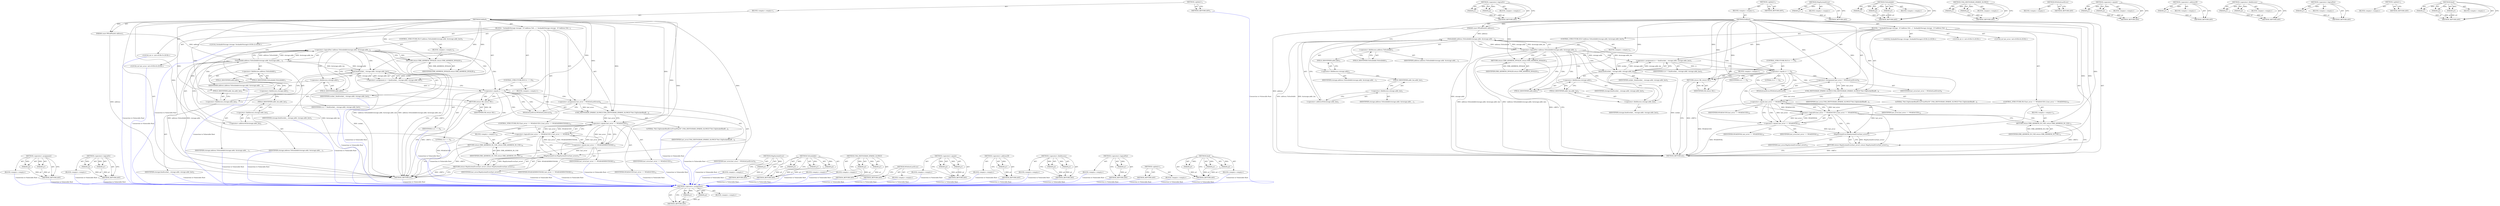 digraph "bind" {
vulnerable_109 [label=<(METHOD,&lt;operator&gt;.assignment)>];
vulnerable_110 [label=<(PARAM,p1)>];
vulnerable_111 [label=<(PARAM,p2)>];
vulnerable_112 [label=<(BLOCK,&lt;empty&gt;,&lt;empty&gt;)>];
vulnerable_113 [label=<(METHOD_RETURN,ANY)>];
vulnerable_133 [label=<(METHOD,&lt;operator&gt;.logicalOr)>];
vulnerable_134 [label=<(PARAM,p1)>];
vulnerable_135 [label=<(PARAM,p2)>];
vulnerable_136 [label=<(BLOCK,&lt;empty&gt;,&lt;empty&gt;)>];
vulnerable_137 [label=<(METHOD_RETURN,ANY)>];
vulnerable_6 [label=<(METHOD,&lt;global&gt;)<SUB>1</SUB>>];
vulnerable_7 [label=<(BLOCK,&lt;empty&gt;,&lt;empty&gt;)<SUB>1</SUB>>];
vulnerable_8 [label=<(METHOD,DoBind)<SUB>1</SUB>>];
vulnerable_9 [label=<(PARAM,const IPEndPoint&amp; address)<SUB>1</SUB>>];
vulnerable_10 [label=<(BLOCK,{
  SockaddrStorage storage;
  if (!address.ToS...,{
  SockaddrStorage storage;
  if (!address.ToS...)<SUB>1</SUB>>];
vulnerable_11 [label="<(LOCAL,SockaddrStorage storage: SockaddrStorage)<SUB>2</SUB>>"];
vulnerable_12 [label=<(CONTROL_STRUCTURE,IF,if (!address.ToSockAddr(storage.addr, &amp;storage.addr_len)))<SUB>3</SUB>>];
vulnerable_13 [label=<(&lt;operator&gt;.logicalNot,!address.ToSockAddr(storage.addr, &amp;storage.addr...)<SUB>3</SUB>>];
vulnerable_14 [label=<(ToSockAddr,address.ToSockAddr(storage.addr, &amp;storage.addr_...)<SUB>3</SUB>>];
vulnerable_15 [label=<(&lt;operator&gt;.fieldAccess,address.ToSockAddr)<SUB>3</SUB>>];
vulnerable_16 [label=<(IDENTIFIER,address,address.ToSockAddr(storage.addr, &amp;storage.addr_...)<SUB>3</SUB>>];
vulnerable_17 [label=<(FIELD_IDENTIFIER,ToSockAddr,ToSockAddr)<SUB>3</SUB>>];
vulnerable_18 [label=<(&lt;operator&gt;.fieldAccess,storage.addr)<SUB>3</SUB>>];
vulnerable_19 [label=<(IDENTIFIER,storage,address.ToSockAddr(storage.addr, &amp;storage.addr_...)<SUB>3</SUB>>];
vulnerable_20 [label=<(FIELD_IDENTIFIER,addr,addr)<SUB>3</SUB>>];
vulnerable_21 [label=<(&lt;operator&gt;.addressOf,&amp;storage.addr_len)<SUB>3</SUB>>];
vulnerable_22 [label=<(&lt;operator&gt;.fieldAccess,storage.addr_len)<SUB>3</SUB>>];
vulnerable_23 [label=<(IDENTIFIER,storage,address.ToSockAddr(storage.addr, &amp;storage.addr_...)<SUB>3</SUB>>];
vulnerable_24 [label=<(FIELD_IDENTIFIER,addr_len,addr_len)<SUB>3</SUB>>];
vulnerable_25 [label=<(BLOCK,&lt;empty&gt;,&lt;empty&gt;)<SUB>4</SUB>>];
vulnerable_26 [label=<(RETURN,return ERR_ADDRESS_INVALID;,return ERR_ADDRESS_INVALID;)<SUB>4</SUB>>];
vulnerable_27 [label=<(IDENTIFIER,ERR_ADDRESS_INVALID,return ERR_ADDRESS_INVALID;)<SUB>4</SUB>>];
vulnerable_28 [label="<(LOCAL,int rv: int)<SUB>5</SUB>>"];
vulnerable_29 [label=<(&lt;operator&gt;.assignment,rv = bind(socket_, storage.addr, storage.addr_len))<SUB>5</SUB>>];
vulnerable_30 [label=<(IDENTIFIER,rv,rv = bind(socket_, storage.addr, storage.addr_len))<SUB>5</SUB>>];
vulnerable_31 [label=<(bind,bind(socket_, storage.addr, storage.addr_len))<SUB>5</SUB>>];
vulnerable_32 [label=<(IDENTIFIER,socket_,bind(socket_, storage.addr, storage.addr_len))<SUB>5</SUB>>];
vulnerable_33 [label=<(&lt;operator&gt;.fieldAccess,storage.addr)<SUB>5</SUB>>];
vulnerable_34 [label=<(IDENTIFIER,storage,bind(socket_, storage.addr, storage.addr_len))<SUB>5</SUB>>];
vulnerable_35 [label=<(FIELD_IDENTIFIER,addr,addr)<SUB>5</SUB>>];
vulnerable_36 [label=<(&lt;operator&gt;.fieldAccess,storage.addr_len)<SUB>5</SUB>>];
vulnerable_37 [label=<(IDENTIFIER,storage,bind(socket_, storage.addr, storage.addr_len))<SUB>5</SUB>>];
vulnerable_38 [label=<(FIELD_IDENTIFIER,addr_len,addr_len)<SUB>5</SUB>>];
vulnerable_39 [label=<(CONTROL_STRUCTURE,IF,if (rv == 0))<SUB>6</SUB>>];
vulnerable_40 [label=<(&lt;operator&gt;.equals,rv == 0)<SUB>6</SUB>>];
vulnerable_41 [label=<(IDENTIFIER,rv,rv == 0)<SUB>6</SUB>>];
vulnerable_42 [label=<(LITERAL,0,rv == 0)<SUB>6</SUB>>];
vulnerable_43 [label=<(BLOCK,&lt;empty&gt;,&lt;empty&gt;)<SUB>7</SUB>>];
vulnerable_44 [label=<(RETURN,return OK;,return OK;)<SUB>7</SUB>>];
vulnerable_45 [label=<(IDENTIFIER,OK,return OK;)<SUB>7</SUB>>];
vulnerable_46 [label="<(LOCAL,int last_error: int)<SUB>8</SUB>>"];
vulnerable_47 [label=<(&lt;operator&gt;.assignment,last_error = WSAGetLastError())<SUB>8</SUB>>];
vulnerable_48 [label=<(IDENTIFIER,last_error,last_error = WSAGetLastError())<SUB>8</SUB>>];
vulnerable_49 [label=<(WSAGetLastError,WSAGetLastError())<SUB>8</SUB>>];
vulnerable_50 [label=<(UMA_HISTOGRAM_SPARSE_SLOWLY,UMA_HISTOGRAM_SPARSE_SLOWLY(&quot;Net.UdpSocketBindE...)<SUB>9</SUB>>];
vulnerable_51 [label=<(LITERAL,&quot;Net.UdpSocketBindErrorFromWinOS&quot;,UMA_HISTOGRAM_SPARSE_SLOWLY(&quot;Net.UdpSocketBindE...)<SUB>9</SUB>>];
vulnerable_52 [label=<(IDENTIFIER,last_error,UMA_HISTOGRAM_SPARSE_SLOWLY(&quot;Net.UdpSocketBindE...)<SUB>9</SUB>>];
vulnerable_53 [label=<(CONTROL_STRUCTURE,IF,if (last_error == WSAEACCES || last_error == WSAEINVAL))<SUB>10</SUB>>];
vulnerable_54 [label=<(&lt;operator&gt;.logicalOr,last_error == WSAEACCES || last_error == WSAEINVAL)<SUB>10</SUB>>];
vulnerable_55 [label=<(&lt;operator&gt;.equals,last_error == WSAEACCES)<SUB>10</SUB>>];
vulnerable_56 [label=<(IDENTIFIER,last_error,last_error == WSAEACCES)<SUB>10</SUB>>];
vulnerable_57 [label=<(IDENTIFIER,WSAEACCES,last_error == WSAEACCES)<SUB>10</SUB>>];
vulnerable_58 [label=<(&lt;operator&gt;.equals,last_error == WSAEINVAL)<SUB>10</SUB>>];
vulnerable_59 [label=<(IDENTIFIER,last_error,last_error == WSAEINVAL)<SUB>10</SUB>>];
vulnerable_60 [label=<(IDENTIFIER,WSAEINVAL,last_error == WSAEINVAL)<SUB>10</SUB>>];
vulnerable_61 [label=<(BLOCK,&lt;empty&gt;,&lt;empty&gt;)<SUB>11</SUB>>];
vulnerable_62 [label=<(RETURN,return ERR_ADDRESS_IN_USE;,return ERR_ADDRESS_IN_USE;)<SUB>11</SUB>>];
vulnerable_63 [label=<(IDENTIFIER,ERR_ADDRESS_IN_USE,return ERR_ADDRESS_IN_USE;)<SUB>11</SUB>>];
vulnerable_64 [label=<(RETURN,return MapSystemError(last_error);,return MapSystemError(last_error);)<SUB>12</SUB>>];
vulnerable_65 [label=<(MapSystemError,MapSystemError(last_error))<SUB>12</SUB>>];
vulnerable_66 [label=<(IDENTIFIER,last_error,MapSystemError(last_error))<SUB>12</SUB>>];
vulnerable_67 [label=<(METHOD_RETURN,int)<SUB>1</SUB>>];
vulnerable_69 [label=<(METHOD_RETURN,ANY)<SUB>1</SUB>>];
vulnerable_138 [label=<(METHOD,MapSystemError)>];
vulnerable_139 [label=<(PARAM,p1)>];
vulnerable_140 [label=<(BLOCK,&lt;empty&gt;,&lt;empty&gt;)>];
vulnerable_141 [label=<(METHOD_RETURN,ANY)>];
vulnerable_94 [label=<(METHOD,ToSockAddr)>];
vulnerable_95 [label=<(PARAM,p1)>];
vulnerable_96 [label=<(PARAM,p2)>];
vulnerable_97 [label=<(PARAM,p3)>];
vulnerable_98 [label=<(BLOCK,&lt;empty&gt;,&lt;empty&gt;)>];
vulnerable_99 [label=<(METHOD_RETURN,ANY)>];
vulnerable_128 [label=<(METHOD,UMA_HISTOGRAM_SPARSE_SLOWLY)>];
vulnerable_129 [label=<(PARAM,p1)>];
vulnerable_130 [label=<(PARAM,p2)>];
vulnerable_131 [label=<(BLOCK,&lt;empty&gt;,&lt;empty&gt;)>];
vulnerable_132 [label=<(METHOD_RETURN,ANY)>];
vulnerable_125 [label=<(METHOD,WSAGetLastError)>];
vulnerable_126 [label=<(BLOCK,&lt;empty&gt;,&lt;empty&gt;)>];
vulnerable_127 [label=<(METHOD_RETURN,ANY)>];
vulnerable_120 [label=<(METHOD,&lt;operator&gt;.equals)>];
vulnerable_121 [label=<(PARAM,p1)>];
vulnerable_122 [label=<(PARAM,p2)>];
vulnerable_123 [label=<(BLOCK,&lt;empty&gt;,&lt;empty&gt;)>];
vulnerable_124 [label=<(METHOD_RETURN,ANY)>];
vulnerable_105 [label=<(METHOD,&lt;operator&gt;.addressOf)>];
vulnerable_106 [label=<(PARAM,p1)>];
vulnerable_107 [label=<(BLOCK,&lt;empty&gt;,&lt;empty&gt;)>];
vulnerable_108 [label=<(METHOD_RETURN,ANY)>];
vulnerable_100 [label=<(METHOD,&lt;operator&gt;.fieldAccess)>];
vulnerable_101 [label=<(PARAM,p1)>];
vulnerable_102 [label=<(PARAM,p2)>];
vulnerable_103 [label=<(BLOCK,&lt;empty&gt;,&lt;empty&gt;)>];
vulnerable_104 [label=<(METHOD_RETURN,ANY)>];
vulnerable_90 [label=<(METHOD,&lt;operator&gt;.logicalNot)>];
vulnerable_91 [label=<(PARAM,p1)>];
vulnerable_92 [label=<(BLOCK,&lt;empty&gt;,&lt;empty&gt;)>];
vulnerable_93 [label=<(METHOD_RETURN,ANY)>];
vulnerable_84 [label=<(METHOD,&lt;global&gt;)<SUB>1</SUB>>];
vulnerable_85 [label=<(BLOCK,&lt;empty&gt;,&lt;empty&gt;)>];
vulnerable_86 [label=<(METHOD_RETURN,ANY)>];
vulnerable_114 [label=<(METHOD,bind)>];
vulnerable_115 [label=<(PARAM,p1)>];
vulnerable_116 [label=<(PARAM,p2)>];
vulnerable_117 [label=<(PARAM,p3)>];
vulnerable_118 [label=<(BLOCK,&lt;empty&gt;,&lt;empty&gt;)>];
vulnerable_119 [label=<(METHOD_RETURN,ANY)>];
fixed_109 [label=<(METHOD,&lt;operator&gt;.assignment)>];
fixed_110 [label=<(PARAM,p1)>];
fixed_111 [label=<(PARAM,p2)>];
fixed_112 [label=<(BLOCK,&lt;empty&gt;,&lt;empty&gt;)>];
fixed_113 [label=<(METHOD_RETURN,ANY)>];
fixed_133 [label=<(METHOD,&lt;operator&gt;.logicalOr)>];
fixed_134 [label=<(PARAM,p1)>];
fixed_135 [label=<(PARAM,p2)>];
fixed_136 [label=<(BLOCK,&lt;empty&gt;,&lt;empty&gt;)>];
fixed_137 [label=<(METHOD_RETURN,ANY)>];
fixed_6 [label=<(METHOD,&lt;global&gt;)<SUB>1</SUB>>];
fixed_7 [label=<(BLOCK,&lt;empty&gt;,&lt;empty&gt;)<SUB>1</SUB>>];
fixed_8 [label=<(METHOD,DoBind)<SUB>1</SUB>>];
fixed_9 [label=<(PARAM,const IPEndPoint&amp; address)<SUB>1</SUB>>];
fixed_10 [label=<(BLOCK,{
  SockaddrStorage storage;
  if (!address.ToS...,{
  SockaddrStorage storage;
  if (!address.ToS...)<SUB>1</SUB>>];
fixed_11 [label="<(LOCAL,SockaddrStorage storage: SockaddrStorage)<SUB>2</SUB>>"];
fixed_12 [label=<(CONTROL_STRUCTURE,IF,if (!address.ToSockAddr(storage.addr, &amp;storage.addr_len)))<SUB>3</SUB>>];
fixed_13 [label=<(&lt;operator&gt;.logicalNot,!address.ToSockAddr(storage.addr, &amp;storage.addr...)<SUB>3</SUB>>];
fixed_14 [label=<(ToSockAddr,address.ToSockAddr(storage.addr, &amp;storage.addr_...)<SUB>3</SUB>>];
fixed_15 [label=<(&lt;operator&gt;.fieldAccess,address.ToSockAddr)<SUB>3</SUB>>];
fixed_16 [label=<(IDENTIFIER,address,address.ToSockAddr(storage.addr, &amp;storage.addr_...)<SUB>3</SUB>>];
fixed_17 [label=<(FIELD_IDENTIFIER,ToSockAddr,ToSockAddr)<SUB>3</SUB>>];
fixed_18 [label=<(&lt;operator&gt;.fieldAccess,storage.addr)<SUB>3</SUB>>];
fixed_19 [label=<(IDENTIFIER,storage,address.ToSockAddr(storage.addr, &amp;storage.addr_...)<SUB>3</SUB>>];
fixed_20 [label=<(FIELD_IDENTIFIER,addr,addr)<SUB>3</SUB>>];
fixed_21 [label=<(&lt;operator&gt;.addressOf,&amp;storage.addr_len)<SUB>3</SUB>>];
fixed_22 [label=<(&lt;operator&gt;.fieldAccess,storage.addr_len)<SUB>3</SUB>>];
fixed_23 [label=<(IDENTIFIER,storage,address.ToSockAddr(storage.addr, &amp;storage.addr_...)<SUB>3</SUB>>];
fixed_24 [label=<(FIELD_IDENTIFIER,addr_len,addr_len)<SUB>3</SUB>>];
fixed_25 [label=<(BLOCK,&lt;empty&gt;,&lt;empty&gt;)<SUB>4</SUB>>];
fixed_26 [label=<(RETURN,return ERR_ADDRESS_INVALID;,return ERR_ADDRESS_INVALID;)<SUB>4</SUB>>];
fixed_27 [label=<(IDENTIFIER,ERR_ADDRESS_INVALID,return ERR_ADDRESS_INVALID;)<SUB>4</SUB>>];
fixed_28 [label="<(LOCAL,int rv: int)<SUB>5</SUB>>"];
fixed_29 [label=<(&lt;operator&gt;.assignment,rv = bind(socket_, storage.addr, storage.addr_len))<SUB>5</SUB>>];
fixed_30 [label=<(IDENTIFIER,rv,rv = bind(socket_, storage.addr, storage.addr_len))<SUB>5</SUB>>];
fixed_31 [label=<(bind,bind(socket_, storage.addr, storage.addr_len))<SUB>5</SUB>>];
fixed_32 [label=<(IDENTIFIER,socket_,bind(socket_, storage.addr, storage.addr_len))<SUB>5</SUB>>];
fixed_33 [label=<(&lt;operator&gt;.fieldAccess,storage.addr)<SUB>5</SUB>>];
fixed_34 [label=<(IDENTIFIER,storage,bind(socket_, storage.addr, storage.addr_len))<SUB>5</SUB>>];
fixed_35 [label=<(FIELD_IDENTIFIER,addr,addr)<SUB>5</SUB>>];
fixed_36 [label=<(&lt;operator&gt;.fieldAccess,storage.addr_len)<SUB>5</SUB>>];
fixed_37 [label=<(IDENTIFIER,storage,bind(socket_, storage.addr, storage.addr_len))<SUB>5</SUB>>];
fixed_38 [label=<(FIELD_IDENTIFIER,addr_len,addr_len)<SUB>5</SUB>>];
fixed_39 [label=<(CONTROL_STRUCTURE,IF,if (rv == 0))<SUB>6</SUB>>];
fixed_40 [label=<(&lt;operator&gt;.equals,rv == 0)<SUB>6</SUB>>];
fixed_41 [label=<(IDENTIFIER,rv,rv == 0)<SUB>6</SUB>>];
fixed_42 [label=<(LITERAL,0,rv == 0)<SUB>6</SUB>>];
fixed_43 [label=<(BLOCK,&lt;empty&gt;,&lt;empty&gt;)<SUB>7</SUB>>];
fixed_44 [label=<(RETURN,return OK;,return OK;)<SUB>7</SUB>>];
fixed_45 [label=<(IDENTIFIER,OK,return OK;)<SUB>7</SUB>>];
fixed_46 [label="<(LOCAL,int last_error: int)<SUB>8</SUB>>"];
fixed_47 [label=<(&lt;operator&gt;.assignment,last_error = WSAGetLastError())<SUB>8</SUB>>];
fixed_48 [label=<(IDENTIFIER,last_error,last_error = WSAGetLastError())<SUB>8</SUB>>];
fixed_49 [label=<(WSAGetLastError,WSAGetLastError())<SUB>8</SUB>>];
fixed_50 [label=<(UMA_HISTOGRAM_SPARSE_SLOWLY,UMA_HISTOGRAM_SPARSE_SLOWLY(&quot;Net.UdpSocketBindE...)<SUB>9</SUB>>];
fixed_51 [label=<(LITERAL,&quot;Net.UdpSocketBindErrorFromWinOS&quot;,UMA_HISTOGRAM_SPARSE_SLOWLY(&quot;Net.UdpSocketBindE...)<SUB>9</SUB>>];
fixed_52 [label=<(IDENTIFIER,last_error,UMA_HISTOGRAM_SPARSE_SLOWLY(&quot;Net.UdpSocketBindE...)<SUB>9</SUB>>];
fixed_53 [label=<(CONTROL_STRUCTURE,IF,if (last_error == WSAEACCES || last_error == WSAEADDRNOTAVAIL))<SUB>15</SUB>>];
fixed_54 [label=<(&lt;operator&gt;.logicalOr,last_error == WSAEACCES || last_error == WSAEAD...)<SUB>15</SUB>>];
fixed_55 [label=<(&lt;operator&gt;.equals,last_error == WSAEACCES)<SUB>15</SUB>>];
fixed_56 [label=<(IDENTIFIER,last_error,last_error == WSAEACCES)<SUB>15</SUB>>];
fixed_57 [label=<(IDENTIFIER,WSAEACCES,last_error == WSAEACCES)<SUB>15</SUB>>];
fixed_58 [label=<(&lt;operator&gt;.equals,last_error == WSAEADDRNOTAVAIL)<SUB>15</SUB>>];
fixed_59 [label=<(IDENTIFIER,last_error,last_error == WSAEADDRNOTAVAIL)<SUB>15</SUB>>];
fixed_60 [label=<(IDENTIFIER,WSAEADDRNOTAVAIL,last_error == WSAEADDRNOTAVAIL)<SUB>15</SUB>>];
fixed_61 [label=<(BLOCK,&lt;empty&gt;,&lt;empty&gt;)<SUB>16</SUB>>];
fixed_62 [label=<(RETURN,return ERR_ADDRESS_IN_USE;,return ERR_ADDRESS_IN_USE;)<SUB>16</SUB>>];
fixed_63 [label=<(IDENTIFIER,ERR_ADDRESS_IN_USE,return ERR_ADDRESS_IN_USE;)<SUB>16</SUB>>];
fixed_64 [label=<(RETURN,return MapSystemError(last_error);,return MapSystemError(last_error);)<SUB>17</SUB>>];
fixed_65 [label=<(MapSystemError,MapSystemError(last_error))<SUB>17</SUB>>];
fixed_66 [label=<(IDENTIFIER,last_error,MapSystemError(last_error))<SUB>17</SUB>>];
fixed_67 [label=<(METHOD_RETURN,int)<SUB>1</SUB>>];
fixed_69 [label=<(METHOD_RETURN,ANY)<SUB>1</SUB>>];
fixed_138 [label=<(METHOD,MapSystemError)>];
fixed_139 [label=<(PARAM,p1)>];
fixed_140 [label=<(BLOCK,&lt;empty&gt;,&lt;empty&gt;)>];
fixed_141 [label=<(METHOD_RETURN,ANY)>];
fixed_94 [label=<(METHOD,ToSockAddr)>];
fixed_95 [label=<(PARAM,p1)>];
fixed_96 [label=<(PARAM,p2)>];
fixed_97 [label=<(PARAM,p3)>];
fixed_98 [label=<(BLOCK,&lt;empty&gt;,&lt;empty&gt;)>];
fixed_99 [label=<(METHOD_RETURN,ANY)>];
fixed_128 [label=<(METHOD,UMA_HISTOGRAM_SPARSE_SLOWLY)>];
fixed_129 [label=<(PARAM,p1)>];
fixed_130 [label=<(PARAM,p2)>];
fixed_131 [label=<(BLOCK,&lt;empty&gt;,&lt;empty&gt;)>];
fixed_132 [label=<(METHOD_RETURN,ANY)>];
fixed_125 [label=<(METHOD,WSAGetLastError)>];
fixed_126 [label=<(BLOCK,&lt;empty&gt;,&lt;empty&gt;)>];
fixed_127 [label=<(METHOD_RETURN,ANY)>];
fixed_120 [label=<(METHOD,&lt;operator&gt;.equals)>];
fixed_121 [label=<(PARAM,p1)>];
fixed_122 [label=<(PARAM,p2)>];
fixed_123 [label=<(BLOCK,&lt;empty&gt;,&lt;empty&gt;)>];
fixed_124 [label=<(METHOD_RETURN,ANY)>];
fixed_105 [label=<(METHOD,&lt;operator&gt;.addressOf)>];
fixed_106 [label=<(PARAM,p1)>];
fixed_107 [label=<(BLOCK,&lt;empty&gt;,&lt;empty&gt;)>];
fixed_108 [label=<(METHOD_RETURN,ANY)>];
fixed_100 [label=<(METHOD,&lt;operator&gt;.fieldAccess)>];
fixed_101 [label=<(PARAM,p1)>];
fixed_102 [label=<(PARAM,p2)>];
fixed_103 [label=<(BLOCK,&lt;empty&gt;,&lt;empty&gt;)>];
fixed_104 [label=<(METHOD_RETURN,ANY)>];
fixed_90 [label=<(METHOD,&lt;operator&gt;.logicalNot)>];
fixed_91 [label=<(PARAM,p1)>];
fixed_92 [label=<(BLOCK,&lt;empty&gt;,&lt;empty&gt;)>];
fixed_93 [label=<(METHOD_RETURN,ANY)>];
fixed_84 [label=<(METHOD,&lt;global&gt;)<SUB>1</SUB>>];
fixed_85 [label=<(BLOCK,&lt;empty&gt;,&lt;empty&gt;)>];
fixed_86 [label=<(METHOD_RETURN,ANY)>];
fixed_114 [label=<(METHOD,bind)>];
fixed_115 [label=<(PARAM,p1)>];
fixed_116 [label=<(PARAM,p2)>];
fixed_117 [label=<(PARAM,p3)>];
fixed_118 [label=<(BLOCK,&lt;empty&gt;,&lt;empty&gt;)>];
fixed_119 [label=<(METHOD_RETURN,ANY)>];
vulnerable_109 -> vulnerable_110  [key=0, label="AST: "];
vulnerable_109 -> vulnerable_110  [key=1, label="DDG: "];
vulnerable_109 -> vulnerable_112  [key=0, label="AST: "];
vulnerable_109 -> vulnerable_111  [key=0, label="AST: "];
vulnerable_109 -> vulnerable_111  [key=1, label="DDG: "];
vulnerable_109 -> vulnerable_113  [key=0, label="AST: "];
vulnerable_109 -> vulnerable_113  [key=1, label="CFG: "];
vulnerable_110 -> vulnerable_113  [key=0, label="DDG: p1"];
vulnerable_111 -> vulnerable_113  [key=0, label="DDG: p2"];
vulnerable_133 -> vulnerable_134  [key=0, label="AST: "];
vulnerable_133 -> vulnerable_134  [key=1, label="DDG: "];
vulnerable_133 -> vulnerable_136  [key=0, label="AST: "];
vulnerable_133 -> vulnerable_135  [key=0, label="AST: "];
vulnerable_133 -> vulnerable_135  [key=1, label="DDG: "];
vulnerable_133 -> vulnerable_137  [key=0, label="AST: "];
vulnerable_133 -> vulnerable_137  [key=1, label="CFG: "];
vulnerable_134 -> vulnerable_137  [key=0, label="DDG: p1"];
vulnerable_135 -> vulnerable_137  [key=0, label="DDG: p2"];
vulnerable_6 -> vulnerable_7  [key=0, label="AST: "];
vulnerable_6 -> vulnerable_69  [key=0, label="AST: "];
vulnerable_6 -> vulnerable_69  [key=1, label="CFG: "];
vulnerable_7 -> vulnerable_8  [key=0, label="AST: "];
vulnerable_8 -> vulnerable_9  [key=0, label="AST: "];
vulnerable_8 -> vulnerable_9  [key=1, label="DDG: "];
vulnerable_8 -> vulnerable_10  [key=0, label="AST: "];
vulnerable_8 -> vulnerable_67  [key=0, label="AST: "];
vulnerable_8 -> vulnerable_17  [key=0, label="CFG: "];
vulnerable_8 -> vulnerable_47  [key=0, label="DDG: "];
vulnerable_8 -> vulnerable_50  [key=0, label="DDG: "];
vulnerable_8 -> vulnerable_26  [key=0, label="DDG: "];
vulnerable_8 -> vulnerable_31  [key=0, label="DDG: "];
vulnerable_8 -> vulnerable_40  [key=0, label="DDG: "];
vulnerable_8 -> vulnerable_44  [key=0, label="DDG: "];
vulnerable_8 -> vulnerable_62  [key=0, label="DDG: "];
vulnerable_8 -> vulnerable_65  [key=0, label="DDG: "];
vulnerable_8 -> vulnerable_27  [key=0, label="DDG: "];
vulnerable_8 -> vulnerable_45  [key=0, label="DDG: "];
vulnerable_8 -> vulnerable_55  [key=0, label="DDG: "];
vulnerable_8 -> vulnerable_58  [key=0, label="DDG: "];
vulnerable_8 -> vulnerable_63  [key=0, label="DDG: "];
vulnerable_9 -> vulnerable_67  [key=0, label="DDG: address"];
vulnerable_9 -> vulnerable_14  [key=0, label="DDG: address"];
vulnerable_10 -> vulnerable_11  [key=0, label="AST: "];
vulnerable_10 -> vulnerable_12  [key=0, label="AST: "];
vulnerable_10 -> vulnerable_28  [key=0, label="AST: "];
vulnerable_10 -> vulnerable_29  [key=0, label="AST: "];
vulnerable_10 -> vulnerable_39  [key=0, label="AST: "];
vulnerable_10 -> vulnerable_46  [key=0, label="AST: "];
vulnerable_10 -> vulnerable_47  [key=0, label="AST: "];
vulnerable_10 -> vulnerable_50  [key=0, label="AST: "];
vulnerable_10 -> vulnerable_53  [key=0, label="AST: "];
vulnerable_10 -> vulnerable_64  [key=0, label="AST: "];
vulnerable_12 -> vulnerable_13  [key=0, label="AST: "];
vulnerable_12 -> vulnerable_25  [key=0, label="AST: "];
vulnerable_13 -> vulnerable_14  [key=0, label="AST: "];
vulnerable_13 -> vulnerable_26  [key=0, label="CFG: "];
vulnerable_13 -> vulnerable_26  [key=1, label="CDG: "];
vulnerable_13 -> vulnerable_35  [key=0, label="CFG: "];
vulnerable_13 -> vulnerable_35  [key=1, label="CDG: "];
vulnerable_13 -> vulnerable_67  [key=0, label="DDG: address.ToSockAddr(storage.addr, &amp;storage.addr_len)"];
vulnerable_13 -> vulnerable_67  [key=1, label="DDG: !address.ToSockAddr(storage.addr, &amp;storage.addr_len)"];
vulnerable_13 -> vulnerable_33  [key=0, label="CDG: "];
vulnerable_13 -> vulnerable_36  [key=0, label="CDG: "];
vulnerable_13 -> vulnerable_38  [key=0, label="CDG: "];
vulnerable_13 -> vulnerable_40  [key=0, label="CDG: "];
vulnerable_13 -> vulnerable_29  [key=0, label="CDG: "];
vulnerable_13 -> vulnerable_31  [key=0, label="CDG: "];
vulnerable_14 -> vulnerable_15  [key=0, label="AST: "];
vulnerable_14 -> vulnerable_18  [key=0, label="AST: "];
vulnerable_14 -> vulnerable_21  [key=0, label="AST: "];
vulnerable_14 -> vulnerable_13  [key=0, label="CFG: "];
vulnerable_14 -> vulnerable_13  [key=1, label="DDG: address.ToSockAddr"];
vulnerable_14 -> vulnerable_13  [key=2, label="DDG: storage.addr"];
vulnerable_14 -> vulnerable_13  [key=3, label="DDG: &amp;storage.addr_len"];
vulnerable_14 -> vulnerable_67  [key=0, label="DDG: address.ToSockAddr"];
vulnerable_14 -> vulnerable_67  [key=1, label="DDG: storage.addr"];
vulnerable_14 -> vulnerable_67  [key=2, label="DDG: &amp;storage.addr_len"];
vulnerable_14 -> vulnerable_31  [key=0, label="DDG: storage.addr"];
vulnerable_14 -> vulnerable_31  [key=1, label="DDG: &amp;storage.addr_len"];
vulnerable_15 -> vulnerable_16  [key=0, label="AST: "];
vulnerable_15 -> vulnerable_17  [key=0, label="AST: "];
vulnerable_15 -> vulnerable_20  [key=0, label="CFG: "];
vulnerable_17 -> vulnerable_15  [key=0, label="CFG: "];
vulnerable_18 -> vulnerable_19  [key=0, label="AST: "];
vulnerable_18 -> vulnerable_20  [key=0, label="AST: "];
vulnerable_18 -> vulnerable_24  [key=0, label="CFG: "];
vulnerable_20 -> vulnerable_18  [key=0, label="CFG: "];
vulnerable_21 -> vulnerable_22  [key=0, label="AST: "];
vulnerable_21 -> vulnerable_14  [key=0, label="CFG: "];
vulnerable_22 -> vulnerable_23  [key=0, label="AST: "];
vulnerable_22 -> vulnerable_24  [key=0, label="AST: "];
vulnerable_22 -> vulnerable_21  [key=0, label="CFG: "];
vulnerable_24 -> vulnerable_22  [key=0, label="CFG: "];
vulnerable_25 -> vulnerable_26  [key=0, label="AST: "];
vulnerable_26 -> vulnerable_27  [key=0, label="AST: "];
vulnerable_26 -> vulnerable_67  [key=0, label="CFG: "];
vulnerable_26 -> vulnerable_67  [key=1, label="DDG: &lt;RET&gt;"];
vulnerable_27 -> vulnerable_26  [key=0, label="DDG: ERR_ADDRESS_INVALID"];
vulnerable_29 -> vulnerable_30  [key=0, label="AST: "];
vulnerable_29 -> vulnerable_31  [key=0, label="AST: "];
vulnerable_29 -> vulnerable_40  [key=0, label="CFG: "];
vulnerable_29 -> vulnerable_40  [key=1, label="DDG: rv"];
vulnerable_31 -> vulnerable_32  [key=0, label="AST: "];
vulnerable_31 -> vulnerable_33  [key=0, label="AST: "];
vulnerable_31 -> vulnerable_36  [key=0, label="AST: "];
vulnerable_31 -> vulnerable_29  [key=0, label="CFG: "];
vulnerable_31 -> vulnerable_29  [key=1, label="DDG: socket_"];
vulnerable_31 -> vulnerable_29  [key=2, label="DDG: storage.addr"];
vulnerable_31 -> vulnerable_29  [key=3, label="DDG: storage.addr_len"];
vulnerable_31 -> vulnerable_67  [key=0, label="DDG: socket_"];
vulnerable_33 -> vulnerable_34  [key=0, label="AST: "];
vulnerable_33 -> vulnerable_35  [key=0, label="AST: "];
vulnerable_33 -> vulnerable_38  [key=0, label="CFG: "];
vulnerable_35 -> vulnerable_33  [key=0, label="CFG: "];
vulnerable_36 -> vulnerable_37  [key=0, label="AST: "];
vulnerable_36 -> vulnerable_38  [key=0, label="AST: "];
vulnerable_36 -> vulnerable_31  [key=0, label="CFG: "];
vulnerable_38 -> vulnerable_36  [key=0, label="CFG: "];
vulnerable_39 -> vulnerable_40  [key=0, label="AST: "];
vulnerable_39 -> vulnerable_43  [key=0, label="AST: "];
vulnerable_40 -> vulnerable_41  [key=0, label="AST: "];
vulnerable_40 -> vulnerable_42  [key=0, label="AST: "];
vulnerable_40 -> vulnerable_44  [key=0, label="CFG: "];
vulnerable_40 -> vulnerable_44  [key=1, label="CDG: "];
vulnerable_40 -> vulnerable_49  [key=0, label="CFG: "];
vulnerable_40 -> vulnerable_49  [key=1, label="CDG: "];
vulnerable_40 -> vulnerable_47  [key=0, label="CDG: "];
vulnerable_40 -> vulnerable_50  [key=0, label="CDG: "];
vulnerable_40 -> vulnerable_55  [key=0, label="CDG: "];
vulnerable_40 -> vulnerable_54  [key=0, label="CDG: "];
vulnerable_43 -> vulnerable_44  [key=0, label="AST: "];
vulnerable_44 -> vulnerable_45  [key=0, label="AST: "];
vulnerable_44 -> vulnerable_67  [key=0, label="CFG: "];
vulnerable_44 -> vulnerable_67  [key=1, label="DDG: &lt;RET&gt;"];
vulnerable_45 -> vulnerable_44  [key=0, label="DDG: OK"];
vulnerable_47 -> vulnerable_48  [key=0, label="AST: "];
vulnerable_47 -> vulnerable_49  [key=0, label="AST: "];
vulnerable_47 -> vulnerable_50  [key=0, label="CFG: "];
vulnerable_47 -> vulnerable_50  [key=1, label="DDG: last_error"];
vulnerable_49 -> vulnerable_47  [key=0, label="CFG: "];
vulnerable_50 -> vulnerable_51  [key=0, label="AST: "];
vulnerable_50 -> vulnerable_52  [key=0, label="AST: "];
vulnerable_50 -> vulnerable_55  [key=0, label="CFG: "];
vulnerable_50 -> vulnerable_55  [key=1, label="DDG: last_error"];
vulnerable_53 -> vulnerable_54  [key=0, label="AST: "];
vulnerable_53 -> vulnerable_61  [key=0, label="AST: "];
vulnerable_54 -> vulnerable_55  [key=0, label="AST: "];
vulnerable_54 -> vulnerable_58  [key=0, label="AST: "];
vulnerable_54 -> vulnerable_62  [key=0, label="CFG: "];
vulnerable_54 -> vulnerable_62  [key=1, label="CDG: "];
vulnerable_54 -> vulnerable_65  [key=0, label="CFG: "];
vulnerable_54 -> vulnerable_65  [key=1, label="CDG: "];
vulnerable_54 -> vulnerable_64  [key=0, label="CDG: "];
vulnerable_55 -> vulnerable_56  [key=0, label="AST: "];
vulnerable_55 -> vulnerable_57  [key=0, label="AST: "];
vulnerable_55 -> vulnerable_54  [key=0, label="CFG: "];
vulnerable_55 -> vulnerable_54  [key=1, label="DDG: last_error"];
vulnerable_55 -> vulnerable_54  [key=2, label="DDG: WSAEACCES"];
vulnerable_55 -> vulnerable_58  [key=0, label="CFG: "];
vulnerable_55 -> vulnerable_58  [key=1, label="DDG: last_error"];
vulnerable_55 -> vulnerable_58  [key=2, label="CDG: "];
vulnerable_55 -> vulnerable_67  [key=0, label="DDG: WSAEACCES"];
vulnerable_55 -> vulnerable_65  [key=0, label="DDG: last_error"];
vulnerable_58 -> vulnerable_59  [key=0, label="AST: "];
vulnerable_58 -> vulnerable_60  [key=0, label="AST: "];
vulnerable_58 -> vulnerable_54  [key=0, label="CFG: "];
vulnerable_58 -> vulnerable_54  [key=1, label="DDG: last_error"];
vulnerable_58 -> vulnerable_54  [key=2, label="DDG: WSAEINVAL"];
vulnerable_58 -> vulnerable_67  [key=0, label="DDG: WSAEINVAL"];
vulnerable_58 -> vulnerable_65  [key=0, label="DDG: last_error"];
vulnerable_61 -> vulnerable_62  [key=0, label="AST: "];
vulnerable_62 -> vulnerable_63  [key=0, label="AST: "];
vulnerable_62 -> vulnerable_67  [key=0, label="CFG: "];
vulnerable_62 -> vulnerable_67  [key=1, label="DDG: &lt;RET&gt;"];
vulnerable_63 -> vulnerable_62  [key=0, label="DDG: ERR_ADDRESS_IN_USE"];
vulnerable_64 -> vulnerable_65  [key=0, label="AST: "];
vulnerable_64 -> vulnerable_67  [key=0, label="CFG: "];
vulnerable_64 -> vulnerable_67  [key=1, label="DDG: &lt;RET&gt;"];
vulnerable_65 -> vulnerable_66  [key=0, label="AST: "];
vulnerable_65 -> vulnerable_64  [key=0, label="CFG: "];
vulnerable_65 -> vulnerable_64  [key=1, label="DDG: MapSystemError(last_error)"];
vulnerable_138 -> vulnerable_139  [key=0, label="AST: "];
vulnerable_138 -> vulnerable_139  [key=1, label="DDG: "];
vulnerable_138 -> vulnerable_140  [key=0, label="AST: "];
vulnerable_138 -> vulnerable_141  [key=0, label="AST: "];
vulnerable_138 -> vulnerable_141  [key=1, label="CFG: "];
vulnerable_139 -> vulnerable_141  [key=0, label="DDG: p1"];
vulnerable_94 -> vulnerable_95  [key=0, label="AST: "];
vulnerable_94 -> vulnerable_95  [key=1, label="DDG: "];
vulnerable_94 -> vulnerable_98  [key=0, label="AST: "];
vulnerable_94 -> vulnerable_96  [key=0, label="AST: "];
vulnerable_94 -> vulnerable_96  [key=1, label="DDG: "];
vulnerable_94 -> vulnerable_99  [key=0, label="AST: "];
vulnerable_94 -> vulnerable_99  [key=1, label="CFG: "];
vulnerable_94 -> vulnerable_97  [key=0, label="AST: "];
vulnerable_94 -> vulnerable_97  [key=1, label="DDG: "];
vulnerable_95 -> vulnerable_99  [key=0, label="DDG: p1"];
vulnerable_96 -> vulnerable_99  [key=0, label="DDG: p2"];
vulnerable_97 -> vulnerable_99  [key=0, label="DDG: p3"];
vulnerable_128 -> vulnerable_129  [key=0, label="AST: "];
vulnerable_128 -> vulnerable_129  [key=1, label="DDG: "];
vulnerable_128 -> vulnerable_131  [key=0, label="AST: "];
vulnerable_128 -> vulnerable_130  [key=0, label="AST: "];
vulnerable_128 -> vulnerable_130  [key=1, label="DDG: "];
vulnerable_128 -> vulnerable_132  [key=0, label="AST: "];
vulnerable_128 -> vulnerable_132  [key=1, label="CFG: "];
vulnerable_129 -> vulnerable_132  [key=0, label="DDG: p1"];
vulnerable_130 -> vulnerable_132  [key=0, label="DDG: p2"];
vulnerable_125 -> vulnerable_126  [key=0, label="AST: "];
vulnerable_125 -> vulnerable_127  [key=0, label="AST: "];
vulnerable_125 -> vulnerable_127  [key=1, label="CFG: "];
vulnerable_120 -> vulnerable_121  [key=0, label="AST: "];
vulnerable_120 -> vulnerable_121  [key=1, label="DDG: "];
vulnerable_120 -> vulnerable_123  [key=0, label="AST: "];
vulnerable_120 -> vulnerable_122  [key=0, label="AST: "];
vulnerable_120 -> vulnerable_122  [key=1, label="DDG: "];
vulnerable_120 -> vulnerable_124  [key=0, label="AST: "];
vulnerable_120 -> vulnerable_124  [key=1, label="CFG: "];
vulnerable_121 -> vulnerable_124  [key=0, label="DDG: p1"];
vulnerable_122 -> vulnerable_124  [key=0, label="DDG: p2"];
vulnerable_105 -> vulnerable_106  [key=0, label="AST: "];
vulnerable_105 -> vulnerable_106  [key=1, label="DDG: "];
vulnerable_105 -> vulnerable_107  [key=0, label="AST: "];
vulnerable_105 -> vulnerable_108  [key=0, label="AST: "];
vulnerable_105 -> vulnerable_108  [key=1, label="CFG: "];
vulnerable_106 -> vulnerable_108  [key=0, label="DDG: p1"];
vulnerable_100 -> vulnerable_101  [key=0, label="AST: "];
vulnerable_100 -> vulnerable_101  [key=1, label="DDG: "];
vulnerable_100 -> vulnerable_103  [key=0, label="AST: "];
vulnerable_100 -> vulnerable_102  [key=0, label="AST: "];
vulnerable_100 -> vulnerable_102  [key=1, label="DDG: "];
vulnerable_100 -> vulnerable_104  [key=0, label="AST: "];
vulnerable_100 -> vulnerable_104  [key=1, label="CFG: "];
vulnerable_101 -> vulnerable_104  [key=0, label="DDG: p1"];
vulnerable_102 -> vulnerable_104  [key=0, label="DDG: p2"];
vulnerable_90 -> vulnerable_91  [key=0, label="AST: "];
vulnerable_90 -> vulnerable_91  [key=1, label="DDG: "];
vulnerable_90 -> vulnerable_92  [key=0, label="AST: "];
vulnerable_90 -> vulnerable_93  [key=0, label="AST: "];
vulnerable_90 -> vulnerable_93  [key=1, label="CFG: "];
vulnerable_91 -> vulnerable_93  [key=0, label="DDG: p1"];
vulnerable_84 -> vulnerable_85  [key=0, label="AST: "];
vulnerable_84 -> vulnerable_86  [key=0, label="AST: "];
vulnerable_84 -> vulnerable_86  [key=1, label="CFG: "];
vulnerable_114 -> vulnerable_115  [key=0, label="AST: "];
vulnerable_114 -> vulnerable_115  [key=1, label="DDG: "];
vulnerable_114 -> vulnerable_118  [key=0, label="AST: "];
vulnerable_114 -> vulnerable_116  [key=0, label="AST: "];
vulnerable_114 -> vulnerable_116  [key=1, label="DDG: "];
vulnerable_114 -> vulnerable_119  [key=0, label="AST: "];
vulnerable_114 -> vulnerable_119  [key=1, label="CFG: "];
vulnerable_114 -> vulnerable_117  [key=0, label="AST: "];
vulnerable_114 -> vulnerable_117  [key=1, label="DDG: "];
vulnerable_115 -> vulnerable_119  [key=0, label="DDG: p1"];
vulnerable_116 -> vulnerable_119  [key=0, label="DDG: p2"];
vulnerable_117 -> vulnerable_119  [key=0, label="DDG: p3"];
fixed_109 -> fixed_110  [key=0, label="AST: "];
fixed_109 -> fixed_110  [key=1, label="DDG: "];
fixed_109 -> fixed_112  [key=0, label="AST: "];
fixed_109 -> fixed_111  [key=0, label="AST: "];
fixed_109 -> fixed_111  [key=1, label="DDG: "];
fixed_109 -> fixed_113  [key=0, label="AST: "];
fixed_109 -> fixed_113  [key=1, label="CFG: "];
fixed_110 -> fixed_113  [key=0, label="DDG: p1"];
fixed_111 -> fixed_113  [key=0, label="DDG: p2"];
fixed_112 -> vulnerable_109  [color=blue, key=0, label="Connection to Vulnerable Root", penwidth="2.0", style=dashed];
fixed_113 -> vulnerable_109  [color=blue, key=0, label="Connection to Vulnerable Root", penwidth="2.0", style=dashed];
fixed_133 -> fixed_134  [key=0, label="AST: "];
fixed_133 -> fixed_134  [key=1, label="DDG: "];
fixed_133 -> fixed_136  [key=0, label="AST: "];
fixed_133 -> fixed_135  [key=0, label="AST: "];
fixed_133 -> fixed_135  [key=1, label="DDG: "];
fixed_133 -> fixed_137  [key=0, label="AST: "];
fixed_133 -> fixed_137  [key=1, label="CFG: "];
fixed_134 -> fixed_137  [key=0, label="DDG: p1"];
fixed_135 -> fixed_137  [key=0, label="DDG: p2"];
fixed_136 -> vulnerable_109  [color=blue, key=0, label="Connection to Vulnerable Root", penwidth="2.0", style=dashed];
fixed_137 -> vulnerable_109  [color=blue, key=0, label="Connection to Vulnerable Root", penwidth="2.0", style=dashed];
fixed_6 -> fixed_7  [key=0, label="AST: "];
fixed_6 -> fixed_69  [key=0, label="AST: "];
fixed_6 -> fixed_69  [key=1, label="CFG: "];
fixed_7 -> fixed_8  [key=0, label="AST: "];
fixed_8 -> fixed_9  [key=0, label="AST: "];
fixed_8 -> fixed_9  [key=1, label="DDG: "];
fixed_8 -> fixed_10  [key=0, label="AST: "];
fixed_8 -> fixed_67  [key=0, label="AST: "];
fixed_8 -> fixed_17  [key=0, label="CFG: "];
fixed_8 -> fixed_47  [key=0, label="DDG: "];
fixed_8 -> fixed_50  [key=0, label="DDG: "];
fixed_8 -> fixed_26  [key=0, label="DDG: "];
fixed_8 -> fixed_31  [key=0, label="DDG: "];
fixed_8 -> fixed_40  [key=0, label="DDG: "];
fixed_8 -> fixed_44  [key=0, label="DDG: "];
fixed_8 -> fixed_62  [key=0, label="DDG: "];
fixed_8 -> fixed_65  [key=0, label="DDG: "];
fixed_8 -> fixed_27  [key=0, label="DDG: "];
fixed_8 -> fixed_45  [key=0, label="DDG: "];
fixed_8 -> fixed_55  [key=0, label="DDG: "];
fixed_8 -> fixed_58  [key=0, label="DDG: "];
fixed_8 -> fixed_63  [key=0, label="DDG: "];
fixed_9 -> fixed_67  [key=0, label="DDG: address"];
fixed_9 -> fixed_14  [key=0, label="DDG: address"];
fixed_10 -> fixed_11  [key=0, label="AST: "];
fixed_10 -> fixed_12  [key=0, label="AST: "];
fixed_10 -> fixed_28  [key=0, label="AST: "];
fixed_10 -> fixed_29  [key=0, label="AST: "];
fixed_10 -> fixed_39  [key=0, label="AST: "];
fixed_10 -> fixed_46  [key=0, label="AST: "];
fixed_10 -> fixed_47  [key=0, label="AST: "];
fixed_10 -> fixed_50  [key=0, label="AST: "];
fixed_10 -> fixed_53  [key=0, label="AST: "];
fixed_10 -> fixed_64  [key=0, label="AST: "];
fixed_11 -> vulnerable_109  [color=blue, key=0, label="Connection to Vulnerable Root", penwidth="2.0", style=dashed];
fixed_12 -> fixed_13  [key=0, label="AST: "];
fixed_12 -> fixed_25  [key=0, label="AST: "];
fixed_13 -> fixed_14  [key=0, label="AST: "];
fixed_13 -> fixed_26  [key=0, label="CFG: "];
fixed_13 -> fixed_26  [key=1, label="CDG: "];
fixed_13 -> fixed_35  [key=0, label="CFG: "];
fixed_13 -> fixed_35  [key=1, label="CDG: "];
fixed_13 -> fixed_67  [key=0, label="DDG: address.ToSockAddr(storage.addr, &amp;storage.addr_len)"];
fixed_13 -> fixed_67  [key=1, label="DDG: !address.ToSockAddr(storage.addr, &amp;storage.addr_len)"];
fixed_13 -> fixed_33  [key=0, label="CDG: "];
fixed_13 -> fixed_36  [key=0, label="CDG: "];
fixed_13 -> fixed_38  [key=0, label="CDG: "];
fixed_13 -> fixed_40  [key=0, label="CDG: "];
fixed_13 -> fixed_29  [key=0, label="CDG: "];
fixed_13 -> fixed_31  [key=0, label="CDG: "];
fixed_14 -> fixed_15  [key=0, label="AST: "];
fixed_14 -> fixed_18  [key=0, label="AST: "];
fixed_14 -> fixed_21  [key=0, label="AST: "];
fixed_14 -> fixed_13  [key=0, label="CFG: "];
fixed_14 -> fixed_13  [key=1, label="DDG: address.ToSockAddr"];
fixed_14 -> fixed_13  [key=2, label="DDG: storage.addr"];
fixed_14 -> fixed_13  [key=3, label="DDG: &amp;storage.addr_len"];
fixed_14 -> fixed_67  [key=0, label="DDG: address.ToSockAddr"];
fixed_14 -> fixed_67  [key=1, label="DDG: storage.addr"];
fixed_14 -> fixed_67  [key=2, label="DDG: &amp;storage.addr_len"];
fixed_14 -> fixed_31  [key=0, label="DDG: storage.addr"];
fixed_14 -> fixed_31  [key=1, label="DDG: &amp;storage.addr_len"];
fixed_15 -> fixed_16  [key=0, label="AST: "];
fixed_15 -> fixed_17  [key=0, label="AST: "];
fixed_15 -> fixed_20  [key=0, label="CFG: "];
fixed_16 -> vulnerable_109  [color=blue, key=0, label="Connection to Vulnerable Root", penwidth="2.0", style=dashed];
fixed_17 -> fixed_15  [key=0, label="CFG: "];
fixed_18 -> fixed_19  [key=0, label="AST: "];
fixed_18 -> fixed_20  [key=0, label="AST: "];
fixed_18 -> fixed_24  [key=0, label="CFG: "];
fixed_19 -> vulnerable_109  [color=blue, key=0, label="Connection to Vulnerable Root", penwidth="2.0", style=dashed];
fixed_20 -> fixed_18  [key=0, label="CFG: "];
fixed_21 -> fixed_22  [key=0, label="AST: "];
fixed_21 -> fixed_14  [key=0, label="CFG: "];
fixed_22 -> fixed_23  [key=0, label="AST: "];
fixed_22 -> fixed_24  [key=0, label="AST: "];
fixed_22 -> fixed_21  [key=0, label="CFG: "];
fixed_23 -> vulnerable_109  [color=blue, key=0, label="Connection to Vulnerable Root", penwidth="2.0", style=dashed];
fixed_24 -> fixed_22  [key=0, label="CFG: "];
fixed_25 -> fixed_26  [key=0, label="AST: "];
fixed_26 -> fixed_27  [key=0, label="AST: "];
fixed_26 -> fixed_67  [key=0, label="CFG: "];
fixed_26 -> fixed_67  [key=1, label="DDG: &lt;RET&gt;"];
fixed_27 -> fixed_26  [key=0, label="DDG: ERR_ADDRESS_INVALID"];
fixed_28 -> vulnerable_109  [color=blue, key=0, label="Connection to Vulnerable Root", penwidth="2.0", style=dashed];
fixed_29 -> fixed_30  [key=0, label="AST: "];
fixed_29 -> fixed_31  [key=0, label="AST: "];
fixed_29 -> fixed_40  [key=0, label="CFG: "];
fixed_29 -> fixed_40  [key=1, label="DDG: rv"];
fixed_30 -> vulnerable_109  [color=blue, key=0, label="Connection to Vulnerable Root", penwidth="2.0", style=dashed];
fixed_31 -> fixed_32  [key=0, label="AST: "];
fixed_31 -> fixed_33  [key=0, label="AST: "];
fixed_31 -> fixed_36  [key=0, label="AST: "];
fixed_31 -> fixed_29  [key=0, label="CFG: "];
fixed_31 -> fixed_29  [key=1, label="DDG: socket_"];
fixed_31 -> fixed_29  [key=2, label="DDG: storage.addr"];
fixed_31 -> fixed_29  [key=3, label="DDG: storage.addr_len"];
fixed_31 -> fixed_67  [key=0, label="DDG: socket_"];
fixed_32 -> vulnerable_109  [color=blue, key=0, label="Connection to Vulnerable Root", penwidth="2.0", style=dashed];
fixed_33 -> fixed_34  [key=0, label="AST: "];
fixed_33 -> fixed_35  [key=0, label="AST: "];
fixed_33 -> fixed_38  [key=0, label="CFG: "];
fixed_34 -> vulnerable_109  [color=blue, key=0, label="Connection to Vulnerable Root", penwidth="2.0", style=dashed];
fixed_35 -> fixed_33  [key=0, label="CFG: "];
fixed_36 -> fixed_37  [key=0, label="AST: "];
fixed_36 -> fixed_38  [key=0, label="AST: "];
fixed_36 -> fixed_31  [key=0, label="CFG: "];
fixed_37 -> vulnerable_109  [color=blue, key=0, label="Connection to Vulnerable Root", penwidth="2.0", style=dashed];
fixed_38 -> fixed_36  [key=0, label="CFG: "];
fixed_39 -> fixed_40  [key=0, label="AST: "];
fixed_39 -> fixed_43  [key=0, label="AST: "];
fixed_40 -> fixed_41  [key=0, label="AST: "];
fixed_40 -> fixed_42  [key=0, label="AST: "];
fixed_40 -> fixed_44  [key=0, label="CFG: "];
fixed_40 -> fixed_44  [key=1, label="CDG: "];
fixed_40 -> fixed_49  [key=0, label="CFG: "];
fixed_40 -> fixed_49  [key=1, label="CDG: "];
fixed_40 -> fixed_47  [key=0, label="CDG: "];
fixed_40 -> fixed_50  [key=0, label="CDG: "];
fixed_40 -> fixed_55  [key=0, label="CDG: "];
fixed_40 -> fixed_54  [key=0, label="CDG: "];
fixed_41 -> vulnerable_109  [color=blue, key=0, label="Connection to Vulnerable Root", penwidth="2.0", style=dashed];
fixed_42 -> vulnerable_109  [color=blue, key=0, label="Connection to Vulnerable Root", penwidth="2.0", style=dashed];
fixed_43 -> fixed_44  [key=0, label="AST: "];
fixed_44 -> fixed_45  [key=0, label="AST: "];
fixed_44 -> fixed_67  [key=0, label="CFG: "];
fixed_44 -> fixed_67  [key=1, label="DDG: &lt;RET&gt;"];
fixed_45 -> fixed_44  [key=0, label="DDG: OK"];
fixed_46 -> vulnerable_109  [color=blue, key=0, label="Connection to Vulnerable Root", penwidth="2.0", style=dashed];
fixed_47 -> fixed_48  [key=0, label="AST: "];
fixed_47 -> fixed_49  [key=0, label="AST: "];
fixed_47 -> fixed_50  [key=0, label="CFG: "];
fixed_47 -> fixed_50  [key=1, label="DDG: last_error"];
fixed_48 -> vulnerable_109  [color=blue, key=0, label="Connection to Vulnerable Root", penwidth="2.0", style=dashed];
fixed_49 -> fixed_47  [key=0, label="CFG: "];
fixed_50 -> fixed_51  [key=0, label="AST: "];
fixed_50 -> fixed_52  [key=0, label="AST: "];
fixed_50 -> fixed_55  [key=0, label="CFG: "];
fixed_50 -> fixed_55  [key=1, label="DDG: last_error"];
fixed_51 -> vulnerable_109  [color=blue, key=0, label="Connection to Vulnerable Root", penwidth="2.0", style=dashed];
fixed_52 -> vulnerable_109  [color=blue, key=0, label="Connection to Vulnerable Root", penwidth="2.0", style=dashed];
fixed_53 -> fixed_54  [key=0, label="AST: "];
fixed_53 -> fixed_61  [key=0, label="AST: "];
fixed_54 -> fixed_55  [key=0, label="AST: "];
fixed_54 -> fixed_58  [key=0, label="AST: "];
fixed_54 -> fixed_62  [key=0, label="CFG: "];
fixed_54 -> fixed_62  [key=1, label="CDG: "];
fixed_54 -> fixed_65  [key=0, label="CFG: "];
fixed_54 -> fixed_65  [key=1, label="CDG: "];
fixed_54 -> fixed_64  [key=0, label="CDG: "];
fixed_55 -> fixed_56  [key=0, label="AST: "];
fixed_55 -> fixed_57  [key=0, label="AST: "];
fixed_55 -> fixed_54  [key=0, label="CFG: "];
fixed_55 -> fixed_54  [key=1, label="DDG: last_error"];
fixed_55 -> fixed_54  [key=2, label="DDG: WSAEACCES"];
fixed_55 -> fixed_58  [key=0, label="CFG: "];
fixed_55 -> fixed_58  [key=1, label="DDG: last_error"];
fixed_55 -> fixed_58  [key=2, label="CDG: "];
fixed_55 -> fixed_67  [key=0, label="DDG: WSAEACCES"];
fixed_55 -> fixed_65  [key=0, label="DDG: last_error"];
fixed_56 -> vulnerable_109  [color=blue, key=0, label="Connection to Vulnerable Root", penwidth="2.0", style=dashed];
fixed_57 -> vulnerable_109  [color=blue, key=0, label="Connection to Vulnerable Root", penwidth="2.0", style=dashed];
fixed_58 -> fixed_59  [key=0, label="AST: "];
fixed_58 -> fixed_60  [key=0, label="AST: "];
fixed_58 -> fixed_54  [key=0, label="CFG: "];
fixed_58 -> fixed_54  [key=1, label="DDG: last_error"];
fixed_58 -> fixed_54  [key=2, label="DDG: WSAEADDRNOTAVAIL"];
fixed_58 -> fixed_67  [key=0, label="DDG: WSAEADDRNOTAVAIL"];
fixed_58 -> fixed_65  [key=0, label="DDG: last_error"];
fixed_59 -> vulnerable_109  [color=blue, key=0, label="Connection to Vulnerable Root", penwidth="2.0", style=dashed];
fixed_60 -> vulnerable_109  [color=blue, key=0, label="Connection to Vulnerable Root", penwidth="2.0", style=dashed];
fixed_61 -> fixed_62  [key=0, label="AST: "];
fixed_62 -> fixed_63  [key=0, label="AST: "];
fixed_62 -> fixed_67  [key=0, label="CFG: "];
fixed_62 -> fixed_67  [key=1, label="DDG: &lt;RET&gt;"];
fixed_63 -> fixed_62  [key=0, label="DDG: ERR_ADDRESS_IN_USE"];
fixed_64 -> fixed_65  [key=0, label="AST: "];
fixed_64 -> fixed_67  [key=0, label="CFG: "];
fixed_64 -> fixed_67  [key=1, label="DDG: &lt;RET&gt;"];
fixed_65 -> fixed_66  [key=0, label="AST: "];
fixed_65 -> fixed_64  [key=0, label="CFG: "];
fixed_65 -> fixed_64  [key=1, label="DDG: MapSystemError(last_error)"];
fixed_66 -> vulnerable_109  [color=blue, key=0, label="Connection to Vulnerable Root", penwidth="2.0", style=dashed];
fixed_67 -> vulnerable_109  [color=blue, key=0, label="Connection to Vulnerable Root", penwidth="2.0", style=dashed];
fixed_69 -> vulnerable_109  [color=blue, key=0, label="Connection to Vulnerable Root", penwidth="2.0", style=dashed];
fixed_138 -> fixed_139  [key=0, label="AST: "];
fixed_138 -> fixed_139  [key=1, label="DDG: "];
fixed_138 -> fixed_140  [key=0, label="AST: "];
fixed_138 -> fixed_141  [key=0, label="AST: "];
fixed_138 -> fixed_141  [key=1, label="CFG: "];
fixed_139 -> fixed_141  [key=0, label="DDG: p1"];
fixed_140 -> vulnerable_109  [color=blue, key=0, label="Connection to Vulnerable Root", penwidth="2.0", style=dashed];
fixed_141 -> vulnerable_109  [color=blue, key=0, label="Connection to Vulnerable Root", penwidth="2.0", style=dashed];
fixed_94 -> fixed_95  [key=0, label="AST: "];
fixed_94 -> fixed_95  [key=1, label="DDG: "];
fixed_94 -> fixed_98  [key=0, label="AST: "];
fixed_94 -> fixed_96  [key=0, label="AST: "];
fixed_94 -> fixed_96  [key=1, label="DDG: "];
fixed_94 -> fixed_99  [key=0, label="AST: "];
fixed_94 -> fixed_99  [key=1, label="CFG: "];
fixed_94 -> fixed_97  [key=0, label="AST: "];
fixed_94 -> fixed_97  [key=1, label="DDG: "];
fixed_95 -> fixed_99  [key=0, label="DDG: p1"];
fixed_96 -> fixed_99  [key=0, label="DDG: p2"];
fixed_97 -> fixed_99  [key=0, label="DDG: p3"];
fixed_98 -> vulnerable_109  [color=blue, key=0, label="Connection to Vulnerable Root", penwidth="2.0", style=dashed];
fixed_99 -> vulnerable_109  [color=blue, key=0, label="Connection to Vulnerable Root", penwidth="2.0", style=dashed];
fixed_128 -> fixed_129  [key=0, label="AST: "];
fixed_128 -> fixed_129  [key=1, label="DDG: "];
fixed_128 -> fixed_131  [key=0, label="AST: "];
fixed_128 -> fixed_130  [key=0, label="AST: "];
fixed_128 -> fixed_130  [key=1, label="DDG: "];
fixed_128 -> fixed_132  [key=0, label="AST: "];
fixed_128 -> fixed_132  [key=1, label="CFG: "];
fixed_129 -> fixed_132  [key=0, label="DDG: p1"];
fixed_130 -> fixed_132  [key=0, label="DDG: p2"];
fixed_131 -> vulnerable_109  [color=blue, key=0, label="Connection to Vulnerable Root", penwidth="2.0", style=dashed];
fixed_132 -> vulnerable_109  [color=blue, key=0, label="Connection to Vulnerable Root", penwidth="2.0", style=dashed];
fixed_125 -> fixed_126  [key=0, label="AST: "];
fixed_125 -> fixed_127  [key=0, label="AST: "];
fixed_125 -> fixed_127  [key=1, label="CFG: "];
fixed_126 -> vulnerable_109  [color=blue, key=0, label="Connection to Vulnerable Root", penwidth="2.0", style=dashed];
fixed_127 -> vulnerable_109  [color=blue, key=0, label="Connection to Vulnerable Root", penwidth="2.0", style=dashed];
fixed_120 -> fixed_121  [key=0, label="AST: "];
fixed_120 -> fixed_121  [key=1, label="DDG: "];
fixed_120 -> fixed_123  [key=0, label="AST: "];
fixed_120 -> fixed_122  [key=0, label="AST: "];
fixed_120 -> fixed_122  [key=1, label="DDG: "];
fixed_120 -> fixed_124  [key=0, label="AST: "];
fixed_120 -> fixed_124  [key=1, label="CFG: "];
fixed_121 -> fixed_124  [key=0, label="DDG: p1"];
fixed_122 -> fixed_124  [key=0, label="DDG: p2"];
fixed_123 -> vulnerable_109  [color=blue, key=0, label="Connection to Vulnerable Root", penwidth="2.0", style=dashed];
fixed_124 -> vulnerable_109  [color=blue, key=0, label="Connection to Vulnerable Root", penwidth="2.0", style=dashed];
fixed_105 -> fixed_106  [key=0, label="AST: "];
fixed_105 -> fixed_106  [key=1, label="DDG: "];
fixed_105 -> fixed_107  [key=0, label="AST: "];
fixed_105 -> fixed_108  [key=0, label="AST: "];
fixed_105 -> fixed_108  [key=1, label="CFG: "];
fixed_106 -> fixed_108  [key=0, label="DDG: p1"];
fixed_107 -> vulnerable_109  [color=blue, key=0, label="Connection to Vulnerable Root", penwidth="2.0", style=dashed];
fixed_108 -> vulnerable_109  [color=blue, key=0, label="Connection to Vulnerable Root", penwidth="2.0", style=dashed];
fixed_100 -> fixed_101  [key=0, label="AST: "];
fixed_100 -> fixed_101  [key=1, label="DDG: "];
fixed_100 -> fixed_103  [key=0, label="AST: "];
fixed_100 -> fixed_102  [key=0, label="AST: "];
fixed_100 -> fixed_102  [key=1, label="DDG: "];
fixed_100 -> fixed_104  [key=0, label="AST: "];
fixed_100 -> fixed_104  [key=1, label="CFG: "];
fixed_101 -> fixed_104  [key=0, label="DDG: p1"];
fixed_102 -> fixed_104  [key=0, label="DDG: p2"];
fixed_103 -> vulnerable_109  [color=blue, key=0, label="Connection to Vulnerable Root", penwidth="2.0", style=dashed];
fixed_104 -> vulnerable_109  [color=blue, key=0, label="Connection to Vulnerable Root", penwidth="2.0", style=dashed];
fixed_90 -> fixed_91  [key=0, label="AST: "];
fixed_90 -> fixed_91  [key=1, label="DDG: "];
fixed_90 -> fixed_92  [key=0, label="AST: "];
fixed_90 -> fixed_93  [key=0, label="AST: "];
fixed_90 -> fixed_93  [key=1, label="CFG: "];
fixed_91 -> fixed_93  [key=0, label="DDG: p1"];
fixed_92 -> vulnerable_109  [color=blue, key=0, label="Connection to Vulnerable Root", penwidth="2.0", style=dashed];
fixed_93 -> vulnerable_109  [color=blue, key=0, label="Connection to Vulnerable Root", penwidth="2.0", style=dashed];
fixed_84 -> fixed_85  [key=0, label="AST: "];
fixed_84 -> fixed_86  [key=0, label="AST: "];
fixed_84 -> fixed_86  [key=1, label="CFG: "];
fixed_85 -> vulnerable_109  [color=blue, key=0, label="Connection to Vulnerable Root", penwidth="2.0", style=dashed];
fixed_86 -> vulnerable_109  [color=blue, key=0, label="Connection to Vulnerable Root", penwidth="2.0", style=dashed];
fixed_114 -> fixed_115  [key=0, label="AST: "];
fixed_114 -> fixed_115  [key=1, label="DDG: "];
fixed_114 -> fixed_118  [key=0, label="AST: "];
fixed_114 -> fixed_116  [key=0, label="AST: "];
fixed_114 -> fixed_116  [key=1, label="DDG: "];
fixed_114 -> fixed_119  [key=0, label="AST: "];
fixed_114 -> fixed_119  [key=1, label="CFG: "];
fixed_114 -> fixed_117  [key=0, label="AST: "];
fixed_114 -> fixed_117  [key=1, label="DDG: "];
fixed_115 -> fixed_119  [key=0, label="DDG: p1"];
fixed_116 -> fixed_119  [key=0, label="DDG: p2"];
fixed_117 -> fixed_119  [key=0, label="DDG: p3"];
fixed_118 -> vulnerable_109  [color=blue, key=0, label="Connection to Vulnerable Root", penwidth="2.0", style=dashed];
fixed_119 -> vulnerable_109  [color=blue, key=0, label="Connection to Vulnerable Root", penwidth="2.0", style=dashed];
}

